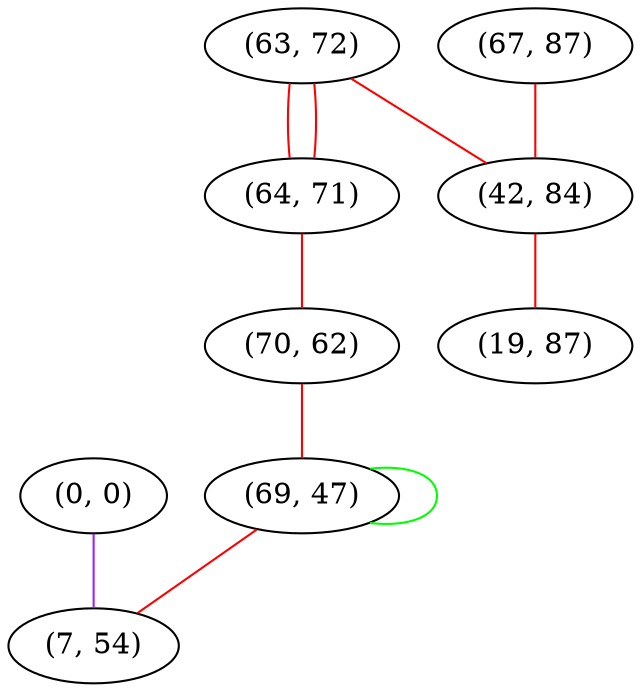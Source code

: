 graph "" {
"(0, 0)";
"(63, 72)";
"(67, 87)";
"(64, 71)";
"(70, 62)";
"(69, 47)";
"(42, 84)";
"(19, 87)";
"(7, 54)";
"(0, 0)" -- "(7, 54)"  [color=purple, key=0, weight=4];
"(63, 72)" -- "(42, 84)"  [color=red, key=0, weight=1];
"(63, 72)" -- "(64, 71)"  [color=red, key=0, weight=1];
"(63, 72)" -- "(64, 71)"  [color=red, key=1, weight=1];
"(67, 87)" -- "(42, 84)"  [color=red, key=0, weight=1];
"(64, 71)" -- "(70, 62)"  [color=red, key=0, weight=1];
"(70, 62)" -- "(69, 47)"  [color=red, key=0, weight=1];
"(69, 47)" -- "(7, 54)"  [color=red, key=0, weight=1];
"(69, 47)" -- "(69, 47)"  [color=green, key=0, weight=2];
"(42, 84)" -- "(19, 87)"  [color=red, key=0, weight=1];
}
